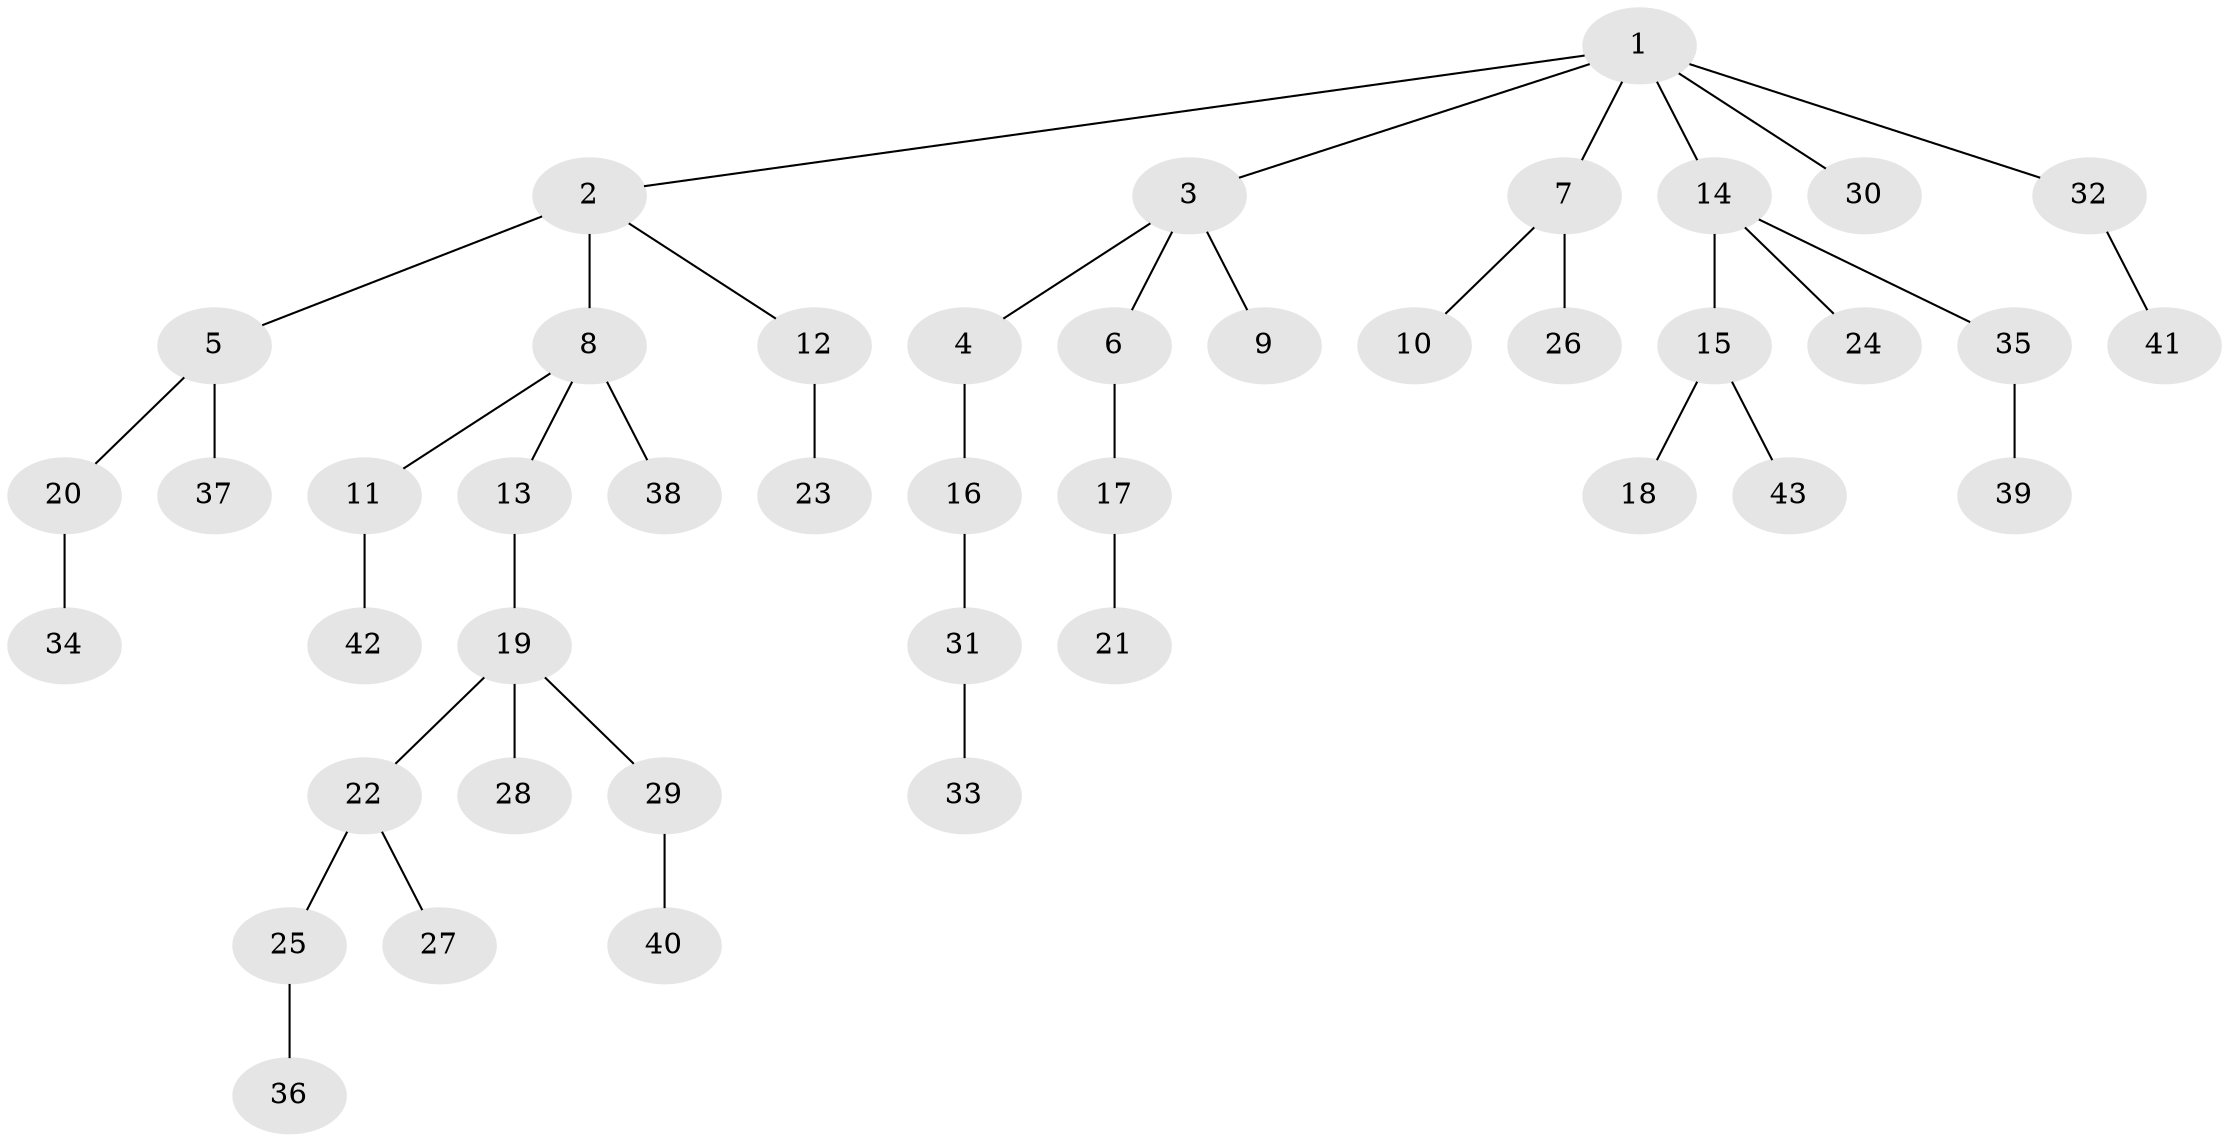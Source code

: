 // original degree distribution, {7: 0.023255813953488372, 8: 0.011627906976744186, 5: 0.023255813953488372, 3: 0.1511627906976744, 4: 0.023255813953488372, 2: 0.29069767441860467, 1: 0.47674418604651164}
// Generated by graph-tools (version 1.1) at 2025/36/03/09/25 02:36:45]
// undirected, 43 vertices, 42 edges
graph export_dot {
graph [start="1"]
  node [color=gray90,style=filled];
  1;
  2;
  3;
  4;
  5;
  6;
  7;
  8;
  9;
  10;
  11;
  12;
  13;
  14;
  15;
  16;
  17;
  18;
  19;
  20;
  21;
  22;
  23;
  24;
  25;
  26;
  27;
  28;
  29;
  30;
  31;
  32;
  33;
  34;
  35;
  36;
  37;
  38;
  39;
  40;
  41;
  42;
  43;
  1 -- 2 [weight=1.0];
  1 -- 3 [weight=1.0];
  1 -- 7 [weight=1.0];
  1 -- 14 [weight=1.0];
  1 -- 30 [weight=1.0];
  1 -- 32 [weight=1.0];
  2 -- 5 [weight=1.0];
  2 -- 8 [weight=3.0];
  2 -- 12 [weight=1.0];
  3 -- 4 [weight=1.0];
  3 -- 6 [weight=1.0];
  3 -- 9 [weight=1.0];
  4 -- 16 [weight=1.0];
  5 -- 20 [weight=1.0];
  5 -- 37 [weight=1.0];
  6 -- 17 [weight=1.0];
  7 -- 10 [weight=1.0];
  7 -- 26 [weight=1.0];
  8 -- 11 [weight=1.0];
  8 -- 13 [weight=1.0];
  8 -- 38 [weight=1.0];
  11 -- 42 [weight=1.0];
  12 -- 23 [weight=2.0];
  13 -- 19 [weight=1.0];
  14 -- 15 [weight=2.0];
  14 -- 24 [weight=1.0];
  14 -- 35 [weight=1.0];
  15 -- 18 [weight=1.0];
  15 -- 43 [weight=1.0];
  16 -- 31 [weight=1.0];
  17 -- 21 [weight=1.0];
  19 -- 22 [weight=1.0];
  19 -- 28 [weight=1.0];
  19 -- 29 [weight=1.0];
  20 -- 34 [weight=1.0];
  22 -- 25 [weight=1.0];
  22 -- 27 [weight=1.0];
  25 -- 36 [weight=1.0];
  29 -- 40 [weight=1.0];
  31 -- 33 [weight=1.0];
  32 -- 41 [weight=1.0];
  35 -- 39 [weight=1.0];
}

